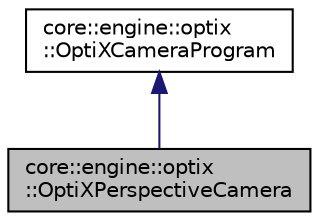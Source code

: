digraph "core::engine::optix::OptiXPerspectiveCamera"
{
 // LATEX_PDF_SIZE
  edge [fontname="Helvetica",fontsize="10",labelfontname="Helvetica",labelfontsize="10"];
  node [fontname="Helvetica",fontsize="10",shape=record];
  Node1 [label="core::engine::optix\l::OptiXPerspectiveCamera",height=0.2,width=0.4,color="black", fillcolor="grey75", style="filled", fontcolor="black",tooltip=" "];
  Node2 -> Node1 [dir="back",color="midnightblue",fontsize="10",style="solid",fontname="Helvetica"];
  Node2 [label="core::engine::optix\l::OptiXCameraProgram",height=0.2,width=0.4,color="black", fillcolor="white", style="filled",URL="$d8/d9f/classcore_1_1engine_1_1optix_1_1OptiXCameraProgram.html",tooltip="The OptiXCameraProgram class is an abstract class that provides the required programs for launching r..."];
}
